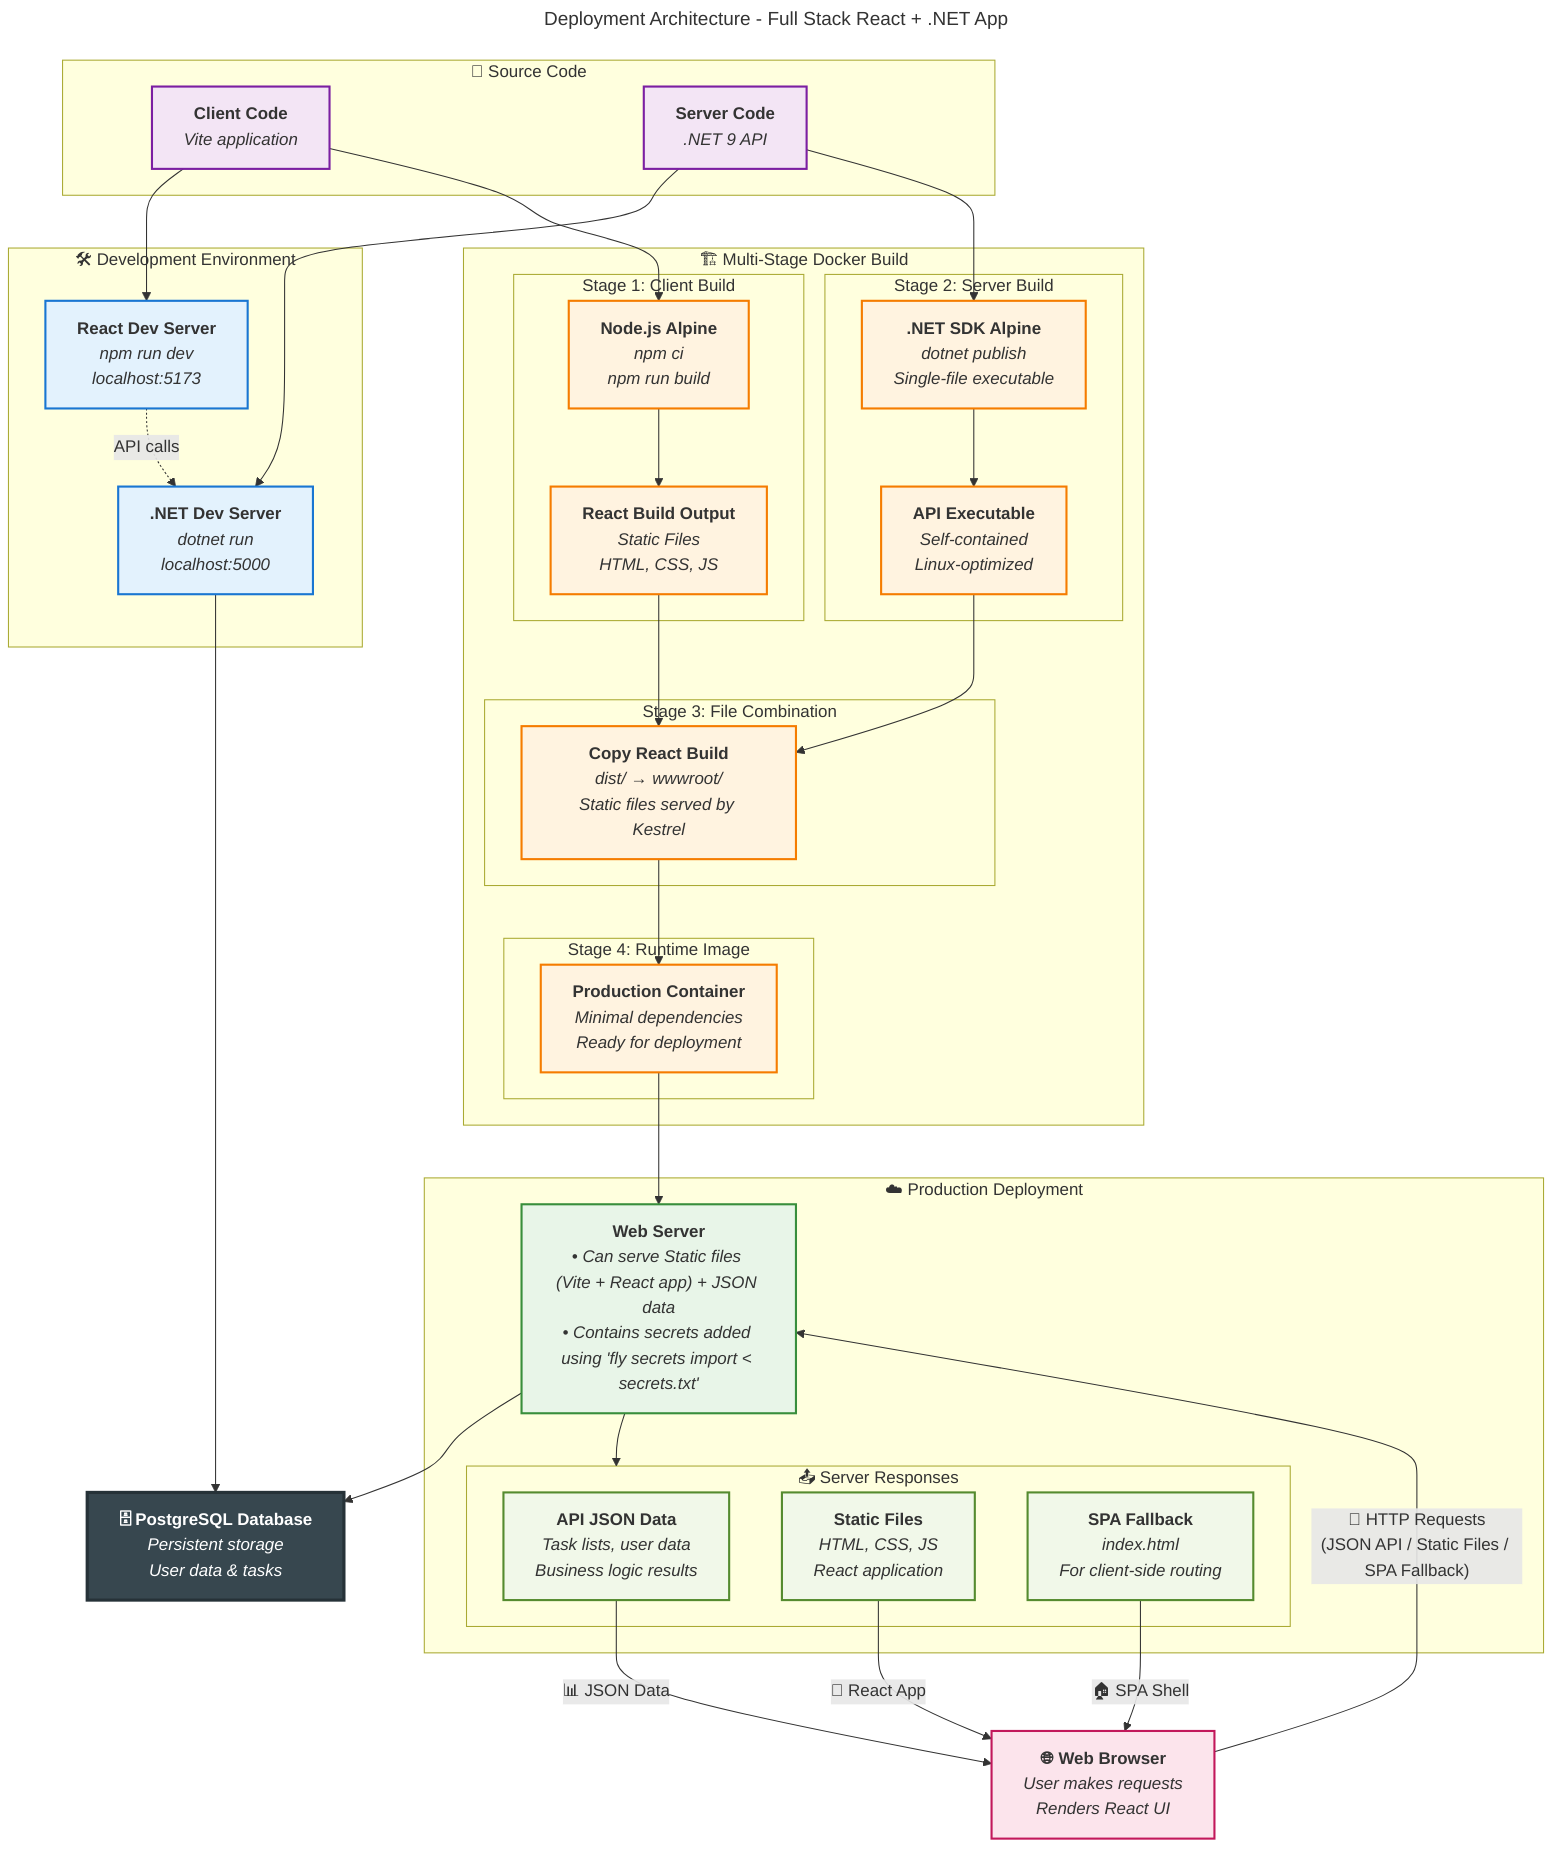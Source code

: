---
title: "Deployment Architecture - Full Stack React + .NET App"
---

flowchart TD
    %% Development Phase
    subgraph DEV ["🛠️ Development Environment"]
        DEVCLIENT["`**React Dev Server**
        *npm run dev*
        *localhost:5173*`"]
        DEVSERVER["`**.NET Dev Server**
        *dotnet run*
        *localhost:5000*`"]
    end
    
    %% Source Code
    subgraph SOURCE ["📁 Source Code"]
        CLIENTSRC["`**Client Code**
        *Vite application*`"]
        SERVERSRC["`**Server Code**
        *.NET 9 API*`"]
    end
    
    %% Build Process
    subgraph BUILD ["🏗️ Multi-Stage Docker Build"]
        direction TB
        
        subgraph STAGE1 ["Stage 1: Client Build"]
            NODEBUILD["`**Node.js Alpine**
            *npm ci*
            *npm run build*`"]
            REACTBUILD["`**React Build Output**
            *Static Files*
            *HTML, CSS, JS*`"]
        end
        
        subgraph STAGE2 ["Stage 2: Server Build"]
            DOTNETBUILD["`**.NET SDK Alpine**
            *dotnet publish*
            *Single-file executable*`"]
            APIBUILD["`**API Executable**
            *Self-contained*
            *Linux-optimized*`"]
        end
        
        subgraph STAGE3 ["Stage 3: File Combination"]
            COPYFILES["`**Copy React Build**
            *dist/ → wwwroot/*
            *Static files served by Kestrel*`"]
        end
        
        subgraph STAGE4 ["Stage 4: Runtime Image"]
            RUNTIME["`**Production Container**
            *Minimal dependencies*
            *Ready for deployment*`"]
        end
    end
    
    %% Production Deployment
    subgraph PRODUCTION ["☁️ Production Deployment"]
        KESTREL["`**Web Server**
        *• Can serve Static files (Vite + React app) + JSON data*
        *• Contains secrets added using 'fly secrets import < secrets.txt'*
       `"]
        
        subgraph RESPONSES ["📤 Server Responses"]
            APIJSON["`**API JSON Data**
            *Task lists, user data*
            *Business logic results*`"]
            STATICFILES["`**Static Files**
            *HTML, CSS, JS*
            *React application*`"]
            SPAHTML["`**SPA Fallback**
            *index.html*
            *For client-side routing*`"]
        end
    end
    
    %% Client & Database
    BROWSER["`**🌐 Web Browser**
    *User makes requests*
    *Renders React UI*`"]
    
    DB["`**🗄️ PostgreSQL Database**
    *Persistent storage*
    *User data & tasks*`"]
    
    %% Connections - Development
    CLIENTSRC --> DEVCLIENT
    SERVERSRC --> DEVSERVER
    DEVCLIENT -.->|"API calls"| DEVSERVER
    
    %% Connections - Build Process
    CLIENTSRC --> NODEBUILD
    SERVERSRC --> DOTNETBUILD
    NODEBUILD --> REACTBUILD
    DOTNETBUILD --> APIBUILD
    REACTBUILD --> COPYFILES
    APIBUILD --> COPYFILES
    COPYFILES --> RUNTIME
    
    %% Connections - Production
    RUNTIME --> KESTREL
    KESTREL --> RESPONSES
    
    %% Connections - Request/Response Flow
    BROWSER -->|"🔄 HTTP Requests<br/>(JSON API / Static Files / SPA Fallback)"| KESTREL
    
    STATICFILES -->|"📱 React App"| BROWSER
    APIJSON -->|"📊 JSON Data"| BROWSER
    SPAHTML -->|"🏠 SPA Shell"| BROWSER
    
    %% Database Connections
    KESTREL --> DB
    DEVSERVER --> DB
    
    %% Styling
    classDef dev fill:#e3f2fd,stroke:#1976d2,stroke-width:2px
    classDef source fill:#f3e5f5,stroke:#7b1fa2,stroke-width:2px
    classDef build fill:#fff3e0,stroke:#f57c00,stroke-width:2px
    classDef production fill:#e8f5e8,stroke:#388e3c,stroke-width:2px
    classDef responses fill:#f1f8e9,stroke:#558b2f,stroke-width:2px
    classDef client fill:#fce4ec,stroke:#c2185b,stroke-width:2px
    classDef database fill:#37474f,stroke:#263238,stroke-width:3px,color:#ffffff
    
    class DEVCLIENT,DEVSERVER dev
    class CLIENTSRC,SERVERSRC source
    class NODEBUILD,DOTNETBUILD,REACTBUILD,APIBUILD,COPYFILES,RUNTIME build
    class KESTREL production
    class APIJSON,STATICFILES,SPAHTML responses
    class BROWSER client
    class DB database